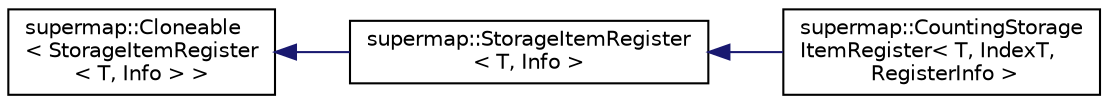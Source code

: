 digraph "Graphical Class Hierarchy"
{
 // LATEX_PDF_SIZE
  edge [fontname="Helvetica",fontsize="10",labelfontname="Helvetica",labelfontsize="10"];
  node [fontname="Helvetica",fontsize="10",shape=record];
  rankdir="LR";
  Node0 [label="supermap::Cloneable\l\< StorageItemRegister\l\< T, Info \> \>",height=0.2,width=0.4,color="black", fillcolor="white", style="filled",URL="$classsupermap_1_1Cloneable.html",tooltip=" "];
  Node0 -> Node1 [dir="back",color="midnightblue",fontsize="10",style="solid",fontname="Helvetica"];
  Node1 [label="supermap::StorageItemRegister\l\< T, Info \>",height=0.2,width=0.4,color="black", fillcolor="white", style="filled",URL="$classsupermap_1_1StorageItemRegister.html",tooltip="An abstract registrar of storage items, which aims to add new items to the storage."];
  Node1 -> Node2 [dir="back",color="midnightblue",fontsize="10",style="solid",fontname="Helvetica"];
  Node2 [label="supermap::CountingStorage\lItemRegister\< T, IndexT,\l RegisterInfo \>",height=0.2,width=0.4,color="black", fillcolor="white", style="filled",URL="$classsupermap_1_1CountingStorageItemRegister.html",tooltip=" "];
}
